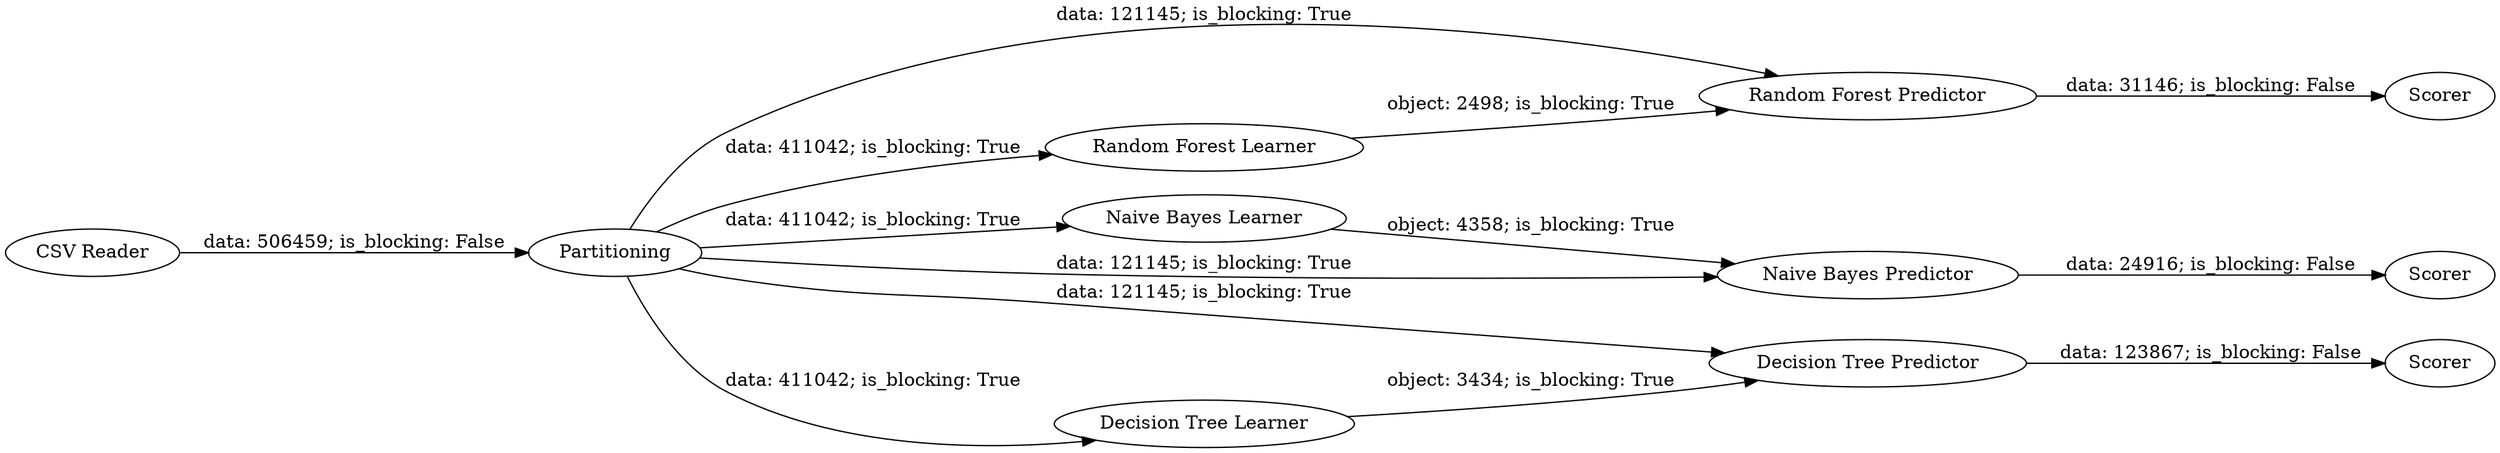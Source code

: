 digraph {
	"2296820249751921267_8" [label="Random Forest Predictor"]
	"2296820249751921267_6" [label=Scorer]
	"2296820249751921267_5" [label=Scorer]
	"2296820249751921267_11" [label=Scorer]
	"2296820249751921267_2" [label=Partitioning]
	"2296820249751921267_7" [label="Random Forest Learner"]
	"2296820249751921267_1" [label="CSV Reader"]
	"2296820249751921267_4" [label="Decision Tree Predictor"]
	"2296820249751921267_9" [label="Naive Bayes Learner"]
	"2296820249751921267_10" [label="Naive Bayes Predictor"]
	"2296820249751921267_3" [label="Decision Tree Learner"]
	"2296820249751921267_2" -> "2296820249751921267_9" [label="data: 411042; is_blocking: True"]
	"2296820249751921267_2" -> "2296820249751921267_7" [label="data: 411042; is_blocking: True"]
	"2296820249751921267_1" -> "2296820249751921267_2" [label="data: 506459; is_blocking: False"]
	"2296820249751921267_2" -> "2296820249751921267_10" [label="data: 121145; is_blocking: True"]
	"2296820249751921267_2" -> "2296820249751921267_4" [label="data: 121145; is_blocking: True"]
	"2296820249751921267_2" -> "2296820249751921267_8" [label="data: 121145; is_blocking: True"]
	"2296820249751921267_8" -> "2296820249751921267_6" [label="data: 31146; is_blocking: False"]
	"2296820249751921267_9" -> "2296820249751921267_10" [label="object: 4358; is_blocking: True"]
	"2296820249751921267_7" -> "2296820249751921267_8" [label="object: 2498; is_blocking: True"]
	"2296820249751921267_3" -> "2296820249751921267_4" [label="object: 3434; is_blocking: True"]
	"2296820249751921267_10" -> "2296820249751921267_11" [label="data: 24916; is_blocking: False"]
	"2296820249751921267_4" -> "2296820249751921267_5" [label="data: 123867; is_blocking: False"]
	"2296820249751921267_2" -> "2296820249751921267_3" [label="data: 411042; is_blocking: True"]
	rankdir=LR
}
